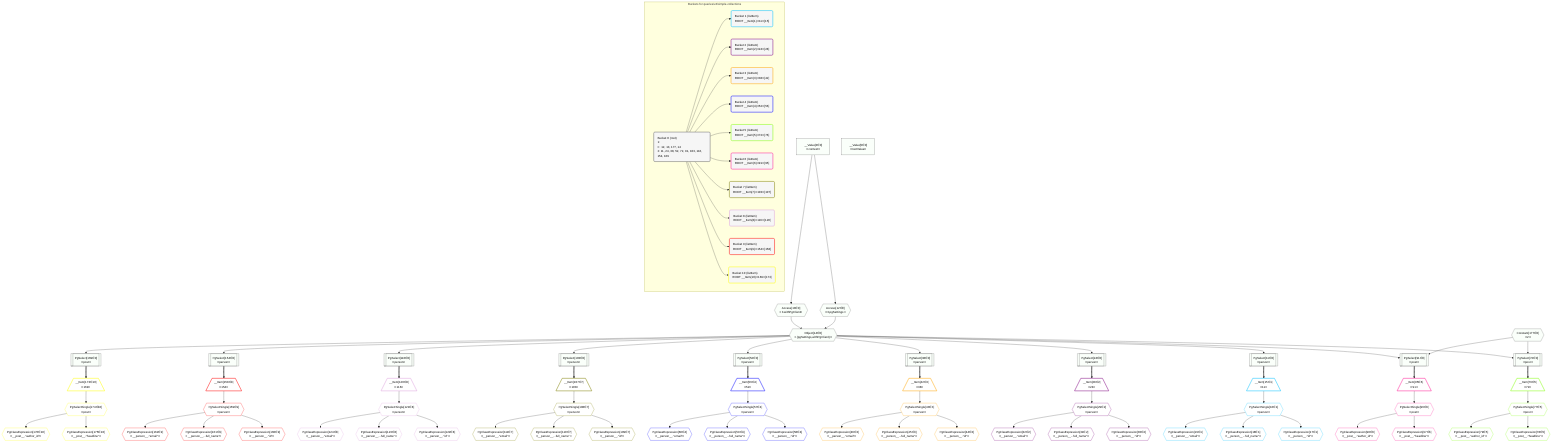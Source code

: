%%{init: {'themeVariables': { 'fontSize': '12px'}}}%%
graph TD
    classDef path fill:#eee,stroke:#000,color:#000
    classDef plan fill:#fff,stroke-width:1px,color:#000
    classDef itemplan fill:#fff,stroke-width:2px,color:#000
    classDef unbatchedplan fill:#dff,stroke-width:1px,color:#000
    classDef sideeffectplan fill:#fcc,stroke-width:2px,color:#000
    classDef bucket fill:#f6f6f6,color:#000,stroke-width:2px,text-align:left


    %% plan dependencies
    Object14{{"Object[14∈0]<br />ᐸ{pgSettings,withPgClient}ᐳ"}}:::plan
    Access12{{"Access[12∈0]<br />ᐸ3.pgSettingsᐳ"}}:::plan
    Access13{{"Access[13∈0]<br />ᐸ3.withPgClientᐳ"}}:::plan
    Access12 & Access13 --> Object14
    PgSelect72[["PgSelect[72∈0]<br />ᐸpostᐳ"]]:::plan
    Constant177{{"Constant[177∈0]<br />ᐸ2ᐳ"}}:::plan
    Object14 & Constant177 --> PgSelect72
    PgSelect91[["PgSelect[91∈0]<br />ᐸpostᐳ"]]:::plan
    Object14 & Constant177 --> PgSelect91
    PgSelect11[["PgSelect[11∈0]<br />ᐸpersonᐳ"]]:::plan
    Object14 --> PgSelect11
    __Value3["__Value[3∈0]<br />ᐸcontextᐳ"]:::plan
    __Value3 --> Access12
    __Value3 --> Access13
    PgSelect24[["PgSelect[24∈0]<br />ᐸpersonᐳ"]]:::plan
    Object14 --> PgSelect24
    PgSelect38[["PgSelect[38∈0]<br />ᐸpersonᐳ"]]:::plan
    Object14 --> PgSelect38
    PgSelect52[["PgSelect[52∈0]<br />ᐸpersonᐳ"]]:::plan
    Object14 --> PgSelect52
    PgSelect103[["PgSelect[103∈0]<br />ᐸpersonᐳ"]]:::plan
    Object14 --> PgSelect103
    PgSelect116[["PgSelect[116∈0]<br />ᐸpersonᐳ"]]:::plan
    Object14 --> PgSelect116
    PgSelect154[["PgSelect[154∈0]<br />ᐸpersonᐳ"]]:::plan
    Object14 --> PgSelect154
    PgSelect169[["PgSelect[169∈0]<br />ᐸpostᐳ"]]:::plan
    Object14 --> PgSelect169
    __Value5["__Value[5∈0]<br />ᐸrootValueᐳ"]:::plan
    __Item15[/"__Item[15∈1]<br />ᐸ11ᐳ"\]:::itemplan
    PgSelect11 ==> __Item15
    PgSelectSingle16{{"PgSelectSingle[16∈1]<br />ᐸpersonᐳ"}}:::plan
    __Item15 --> PgSelectSingle16
    PgClassExpression17{{"PgClassExpression[17∈1]<br />ᐸ__person__.”id”ᐳ"}}:::plan
    PgSelectSingle16 --> PgClassExpression17
    PgClassExpression18{{"PgClassExpression[18∈1]<br />ᐸ__person__...full_name”ᐳ"}}:::plan
    PgSelectSingle16 --> PgClassExpression18
    PgClassExpression19{{"PgClassExpression[19∈1]<br />ᐸ__person__.”email”ᐳ"}}:::plan
    PgSelectSingle16 --> PgClassExpression19
    __Item28[/"__Item[28∈2]<br />ᐸ24ᐳ"\]:::itemplan
    PgSelect24 ==> __Item28
    PgSelectSingle29{{"PgSelectSingle[29∈2]<br />ᐸpersonᐳ"}}:::plan
    __Item28 --> PgSelectSingle29
    PgClassExpression30{{"PgClassExpression[30∈2]<br />ᐸ__person__.”id”ᐳ"}}:::plan
    PgSelectSingle29 --> PgClassExpression30
    PgClassExpression31{{"PgClassExpression[31∈2]<br />ᐸ__person__...full_name”ᐳ"}}:::plan
    PgSelectSingle29 --> PgClassExpression31
    PgClassExpression32{{"PgClassExpression[32∈2]<br />ᐸ__person__.”email”ᐳ"}}:::plan
    PgSelectSingle29 --> PgClassExpression32
    __Item42[/"__Item[42∈3]<br />ᐸ38ᐳ"\]:::itemplan
    PgSelect38 ==> __Item42
    PgSelectSingle43{{"PgSelectSingle[43∈3]<br />ᐸpersonᐳ"}}:::plan
    __Item42 --> PgSelectSingle43
    PgClassExpression44{{"PgClassExpression[44∈3]<br />ᐸ__person__.”id”ᐳ"}}:::plan
    PgSelectSingle43 --> PgClassExpression44
    PgClassExpression45{{"PgClassExpression[45∈3]<br />ᐸ__person__...full_name”ᐳ"}}:::plan
    PgSelectSingle43 --> PgClassExpression45
    PgClassExpression46{{"PgClassExpression[46∈3]<br />ᐸ__person__.”email”ᐳ"}}:::plan
    PgSelectSingle43 --> PgClassExpression46
    __Item56[/"__Item[56∈4]<br />ᐸ52ᐳ"\]:::itemplan
    PgSelect52 ==> __Item56
    PgSelectSingle57{{"PgSelectSingle[57∈4]<br />ᐸpersonᐳ"}}:::plan
    __Item56 --> PgSelectSingle57
    PgClassExpression58{{"PgClassExpression[58∈4]<br />ᐸ__person__.”id”ᐳ"}}:::plan
    PgSelectSingle57 --> PgClassExpression58
    PgClassExpression59{{"PgClassExpression[59∈4]<br />ᐸ__person__...full_name”ᐳ"}}:::plan
    PgSelectSingle57 --> PgClassExpression59
    PgClassExpression60{{"PgClassExpression[60∈4]<br />ᐸ__person__.”email”ᐳ"}}:::plan
    PgSelectSingle57 --> PgClassExpression60
    __Item76[/"__Item[76∈5]<br />ᐸ72ᐳ"\]:::itemplan
    PgSelect72 ==> __Item76
    PgSelectSingle77{{"PgSelectSingle[77∈5]<br />ᐸpostᐳ"}}:::plan
    __Item76 --> PgSelectSingle77
    PgClassExpression78{{"PgClassExpression[78∈5]<br />ᐸ__post__.”headline”ᐳ"}}:::plan
    PgSelectSingle77 --> PgClassExpression78
    PgClassExpression79{{"PgClassExpression[79∈5]<br />ᐸ__post__.”author_id”ᐳ"}}:::plan
    PgSelectSingle77 --> PgClassExpression79
    __Item95[/"__Item[95∈6]<br />ᐸ91ᐳ"\]:::itemplan
    PgSelect91 ==> __Item95
    PgSelectSingle96{{"PgSelectSingle[96∈6]<br />ᐸpostᐳ"}}:::plan
    __Item95 --> PgSelectSingle96
    PgClassExpression97{{"PgClassExpression[97∈6]<br />ᐸ__post__.”headline”ᐳ"}}:::plan
    PgSelectSingle96 --> PgClassExpression97
    PgClassExpression98{{"PgClassExpression[98∈6]<br />ᐸ__post__.”author_id”ᐳ"}}:::plan
    PgSelectSingle96 --> PgClassExpression98
    __Item107[/"__Item[107∈7]<br />ᐸ103ᐳ"\]:::itemplan
    PgSelect103 ==> __Item107
    PgSelectSingle108{{"PgSelectSingle[108∈7]<br />ᐸpersonᐳ"}}:::plan
    __Item107 --> PgSelectSingle108
    PgClassExpression109{{"PgClassExpression[109∈7]<br />ᐸ__person__.”id”ᐳ"}}:::plan
    PgSelectSingle108 --> PgClassExpression109
    PgClassExpression110{{"PgClassExpression[110∈7]<br />ᐸ__person__...full_name”ᐳ"}}:::plan
    PgSelectSingle108 --> PgClassExpression110
    PgClassExpression111{{"PgClassExpression[111∈7]<br />ᐸ__person__.”email”ᐳ"}}:::plan
    PgSelectSingle108 --> PgClassExpression111
    __Item120[/"__Item[120∈8]<br />ᐸ116ᐳ"\]:::itemplan
    PgSelect116 ==> __Item120
    PgSelectSingle121{{"PgSelectSingle[121∈8]<br />ᐸpersonᐳ"}}:::plan
    __Item120 --> PgSelectSingle121
    PgClassExpression122{{"PgClassExpression[122∈8]<br />ᐸ__person__.”id”ᐳ"}}:::plan
    PgSelectSingle121 --> PgClassExpression122
    PgClassExpression123{{"PgClassExpression[123∈8]<br />ᐸ__person__...full_name”ᐳ"}}:::plan
    PgSelectSingle121 --> PgClassExpression123
    PgClassExpression124{{"PgClassExpression[124∈8]<br />ᐸ__person__.”email”ᐳ"}}:::plan
    PgSelectSingle121 --> PgClassExpression124
    __Item158[/"__Item[158∈9]<br />ᐸ154ᐳ"\]:::itemplan
    PgSelect154 ==> __Item158
    PgSelectSingle159{{"PgSelectSingle[159∈9]<br />ᐸpersonᐳ"}}:::plan
    __Item158 --> PgSelectSingle159
    PgClassExpression160{{"PgClassExpression[160∈9]<br />ᐸ__person__.”id”ᐳ"}}:::plan
    PgSelectSingle159 --> PgClassExpression160
    PgClassExpression161{{"PgClassExpression[161∈9]<br />ᐸ__person__...full_name”ᐳ"}}:::plan
    PgSelectSingle159 --> PgClassExpression161
    PgClassExpression162{{"PgClassExpression[162∈9]<br />ᐸ__person__.”email”ᐳ"}}:::plan
    PgSelectSingle159 --> PgClassExpression162
    __Item173[/"__Item[173∈10]<br />ᐸ169ᐳ"\]:::itemplan
    PgSelect169 ==> __Item173
    PgSelectSingle174{{"PgSelectSingle[174∈10]<br />ᐸpostᐳ"}}:::plan
    __Item173 --> PgSelectSingle174
    PgClassExpression175{{"PgClassExpression[175∈10]<br />ᐸ__post__.”headline”ᐳ"}}:::plan
    PgSelectSingle174 --> PgClassExpression175
    PgClassExpression176{{"PgClassExpression[176∈10]<br />ᐸ__post__.”author_id”ᐳ"}}:::plan
    PgSelectSingle174 --> PgClassExpression176

    %% define steps

    subgraph "Buckets for queries/v4/simple-collections"
    Bucket0("Bucket 0 (root)<br />1: <br />ᐳ: 12, 13, 177, 14<br />2: 11, 24, 38, 52, 72, 91, 103, 116, 154, 169"):::bucket
    classDef bucket0 stroke:#696969
    class Bucket0,__Value3,__Value5,PgSelect11,Access12,Access13,Object14,PgSelect24,PgSelect38,PgSelect52,PgSelect72,PgSelect91,PgSelect103,PgSelect116,PgSelect154,PgSelect169,Constant177 bucket0
    Bucket1("Bucket 1 (listItem)<br />ROOT __Item{1}ᐸ11ᐳ[15]"):::bucket
    classDef bucket1 stroke:#00bfff
    class Bucket1,__Item15,PgSelectSingle16,PgClassExpression17,PgClassExpression18,PgClassExpression19 bucket1
    Bucket2("Bucket 2 (listItem)<br />ROOT __Item{2}ᐸ24ᐳ[28]"):::bucket
    classDef bucket2 stroke:#7f007f
    class Bucket2,__Item28,PgSelectSingle29,PgClassExpression30,PgClassExpression31,PgClassExpression32 bucket2
    Bucket3("Bucket 3 (listItem)<br />ROOT __Item{3}ᐸ38ᐳ[42]"):::bucket
    classDef bucket3 stroke:#ffa500
    class Bucket3,__Item42,PgSelectSingle43,PgClassExpression44,PgClassExpression45,PgClassExpression46 bucket3
    Bucket4("Bucket 4 (listItem)<br />ROOT __Item{4}ᐸ52ᐳ[56]"):::bucket
    classDef bucket4 stroke:#0000ff
    class Bucket4,__Item56,PgSelectSingle57,PgClassExpression58,PgClassExpression59,PgClassExpression60 bucket4
    Bucket5("Bucket 5 (listItem)<br />ROOT __Item{5}ᐸ72ᐳ[76]"):::bucket
    classDef bucket5 stroke:#7fff00
    class Bucket5,__Item76,PgSelectSingle77,PgClassExpression78,PgClassExpression79 bucket5
    Bucket6("Bucket 6 (listItem)<br />ROOT __Item{6}ᐸ91ᐳ[95]"):::bucket
    classDef bucket6 stroke:#ff1493
    class Bucket6,__Item95,PgSelectSingle96,PgClassExpression97,PgClassExpression98 bucket6
    Bucket7("Bucket 7 (listItem)<br />ROOT __Item{7}ᐸ103ᐳ[107]"):::bucket
    classDef bucket7 stroke:#808000
    class Bucket7,__Item107,PgSelectSingle108,PgClassExpression109,PgClassExpression110,PgClassExpression111 bucket7
    Bucket8("Bucket 8 (listItem)<br />ROOT __Item{8}ᐸ116ᐳ[120]"):::bucket
    classDef bucket8 stroke:#dda0dd
    class Bucket8,__Item120,PgSelectSingle121,PgClassExpression122,PgClassExpression123,PgClassExpression124 bucket8
    Bucket9("Bucket 9 (listItem)<br />ROOT __Item{9}ᐸ154ᐳ[158]"):::bucket
    classDef bucket9 stroke:#ff0000
    class Bucket9,__Item158,PgSelectSingle159,PgClassExpression160,PgClassExpression161,PgClassExpression162 bucket9
    Bucket10("Bucket 10 (listItem)<br />ROOT __Item{10}ᐸ169ᐳ[173]"):::bucket
    classDef bucket10 stroke:#ffff00
    class Bucket10,__Item173,PgSelectSingle174,PgClassExpression175,PgClassExpression176 bucket10
    Bucket0 --> Bucket1 & Bucket2 & Bucket3 & Bucket4 & Bucket5 & Bucket6 & Bucket7 & Bucket8 & Bucket9 & Bucket10
    classDef unary fill:#fafffa,borderWidth:8px
    class Object14,PgSelect72,PgSelect91,PgSelect11,Access12,Access13,PgSelect24,PgSelect38,PgSelect52,PgSelect103,PgSelect116,PgSelect154,PgSelect169,__Value3,__Value5,Constant177 unary
    end